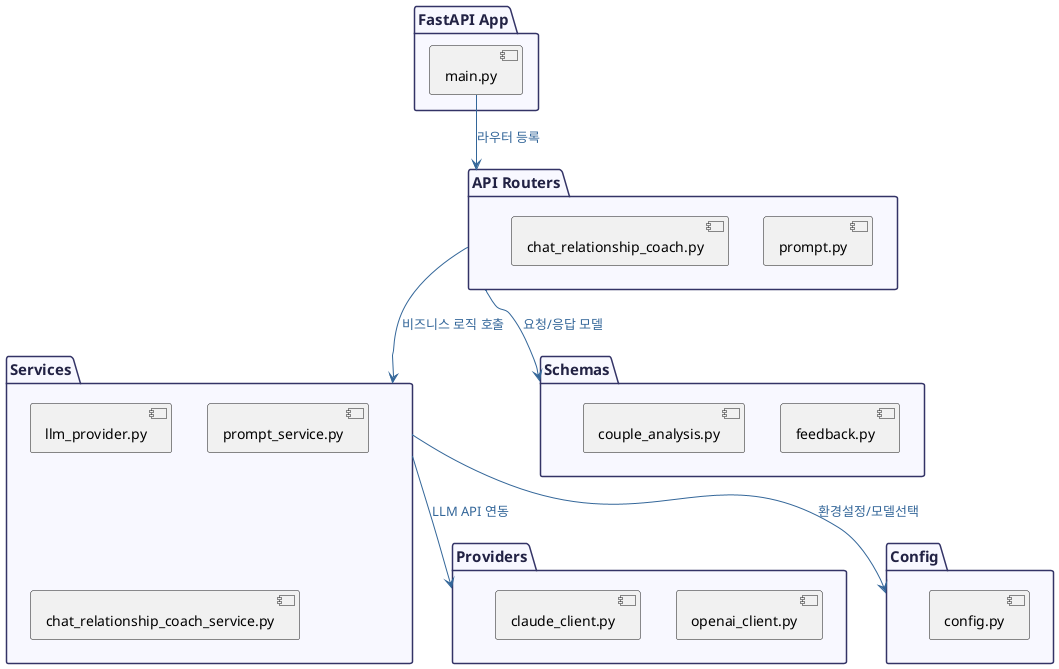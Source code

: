@startuml
' 스타일
skinparam package {
  BackgroundColor #F8F8FF
  BorderColor #333366
  FontColor #222244
  FontSize 15
}
skinparam rectangle {
  BackgroundColor #F0F8FF
  BorderColor #333366
  FontColor #222244
}
skinparam ArrowColor #336699
skinparam ArrowFontColor #336699
skinparam ArrowFontSize 13

' 주요 패키지
package "FastAPI App" {
  [main.py]
}

package "API Routers" {
  [prompt.py]
  [chat_relationship_coach.py]
}

package "Services" {
  [llm_provider.py]
  [prompt_service.py]
  [chat_relationship_coach_service.py]
}

package "Providers" {
  [openai_client.py]
  [claude_client.py]
}

package "Schemas" {
  [feedback.py]
  [couple_analysis.py]
}

package "Config" {
  [config.py]
}

' 관계 및 설명
[main.py] --> [API Routers] : "라우터 등록"
[API Routers] --> [Services] : "비즈니스 로직 호출"
[Services] --> [Providers] : "LLM API 연동"
[API Routers] --> [Schemas] : "요청/응답 모델"
[Services] --> [Config] : "환경설정/모델선택"
@enduml
